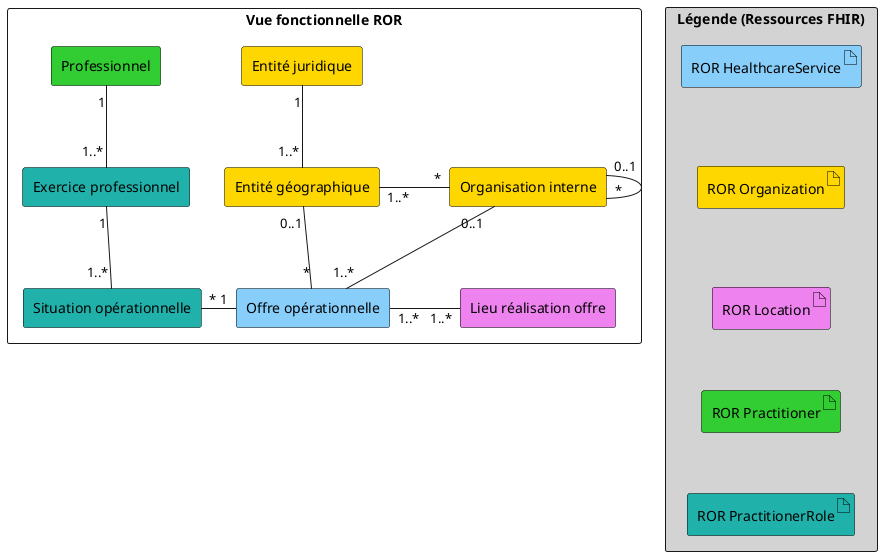 @startuml

'Declaration des éléments
rectangle "Vue fonctionnelle ROR" {

    rectangle "Offre opérationnelle" as Offre #LightSkyBlue;line:Black;text:Black

    rectangle "Entité juridique" as EJ #Gold;line:Black;text:Black

    rectangle "Entité géographique" as EG #Gold;line:Black;text:Black

    rectangle "Organisation interne" as OI #Gold;line:Black;text:Black
    
    rectangle "Lieu réalisation offre" as Lieu #Violet;line:Black;text:Black

    rectangle "Professionnel" as Professionnel #LimeGreen;line:Black;text:Black

    rectangle "Situation opérationnelle" as SO #LightSeaGreen;line:Black;text:Black

    rectangle "Exercice professionnel" as Ex  #LightSeaGreen;line:Black;text:Black

}

'Liens entre éléments
EJ "1"--"1..*" EG : "      " 
EG "1..*"-"*" OI : "          "
EG "0..1"--"*" Offre : "      "
OI "0..1"--"1..*" Offre
OI "0..1"-"*" OI
Offre "1..*"-"1..*" Lieu : "          "
SO "*"-"1" Offre
Ex "1"--"1..*" SO
Professionnel "1"--"1..*" Ex

'Légende

rectangle "Légende (Ressources FHIR)" #LightGrey {
    artifact "ROR HealthcareService" as healthcareservice #LightSkyBlue;line:Black;text:Black
    artifact "ROR Location" as location #Violet;line:Black;text:Black
    artifact "ROR Organization" as organization #Gold;line:Black;text:Black
    artifact "ROR Practitioner" as practitioner #LimeGreen;line:Black;text:Black
    artifact "ROR PractitionerRole" as practitionerrole #LightSeaGreen;line:black;text:Black
}

healthcareservice -[hidden]- organization
organization -[hidden]- location
location -[hidden]- practitioner
practitioner -[hidden]- practitionerrole

url of healthcareservice [[StructureDefinition-ror-healthcareservice.html]]
url of location [[StructureDefinition-ror-location.html]]
url of organization [[StructureDefinition-ror-organization.html]]
url of practitioner [[StructureDefinition-ror-practitioner.html]]
url of practitionerrole [[StructureDefinition-ror-practitionerrole.html]] 

@enduml



